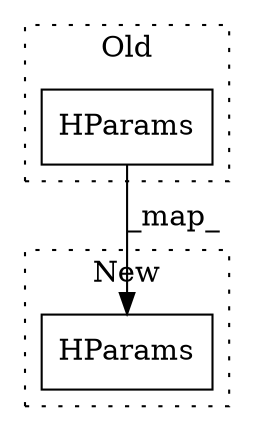 digraph G {
subgraph cluster0 {
1 [label="HParams" a="32" s="4695,4716" l="8,1" shape="box"];
label = "Old";
style="dotted";
}
subgraph cluster1 {
2 [label="HParams" a="32" s="3924,3945" l="8,1" shape="box"];
label = "New";
style="dotted";
}
1 -> 2 [label="_map_"];
}